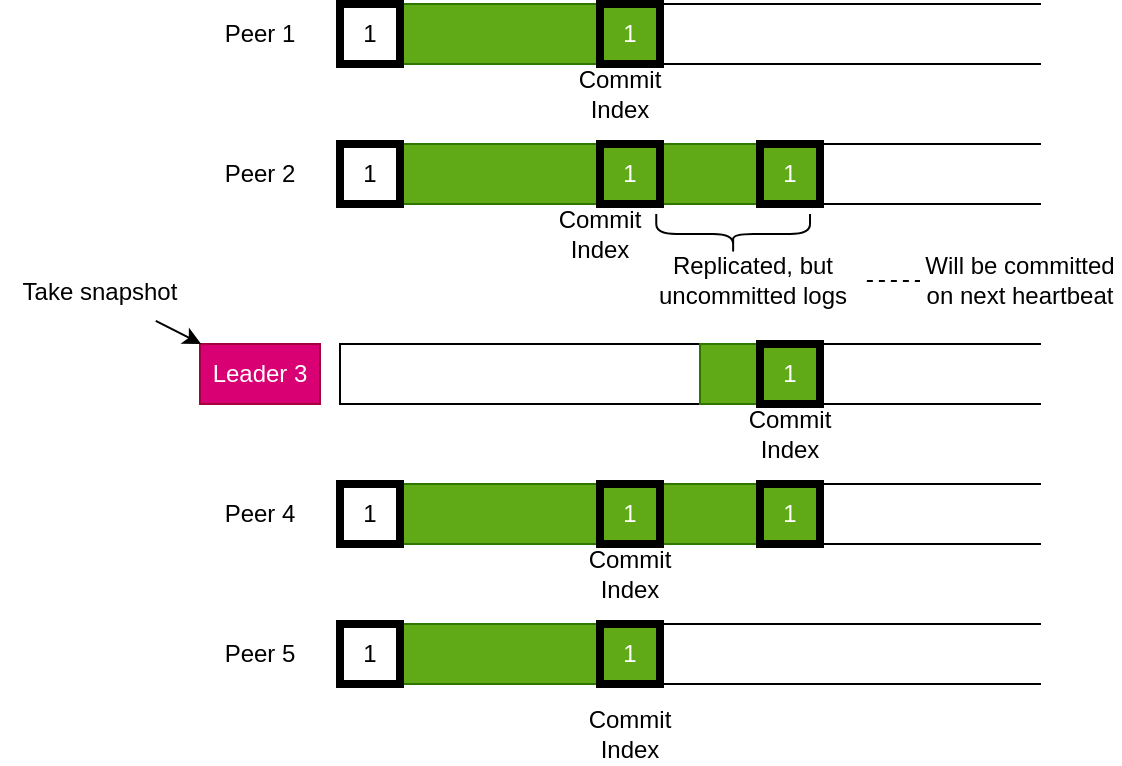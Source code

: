 <mxfile>
    <diagram id="Q9lrfwfsQ9Wmlzc_RXrY" name="Page-1">
        <mxGraphModel dx="1197" dy="662" grid="1" gridSize="10" guides="1" tooltips="1" connect="1" arrows="1" fold="1" page="1" pageScale="1" pageWidth="827" pageHeight="1169" math="0" shadow="0">
            <root>
                <mxCell id="0"/>
                <mxCell id="1" parent="0"/>
                <mxCell id="61" value="" style="shape=partialRectangle;whiteSpace=wrap;html=1;bottom=1;right=1;left=1;top=0;fillColor=none;routingCenterX=-0.5;rotation=90;" vertex="1" parent="1">
                    <mxGeometry x="340" y="60" width="30" height="350" as="geometry"/>
                </mxCell>
                <mxCell id="62" value="" style="shape=partialRectangle;whiteSpace=wrap;html=1;bottom=1;right=1;left=1;top=0;fillColor=none;routingCenterX=-0.5;rotation=90;" vertex="1" parent="1">
                    <mxGeometry x="340" y="130" width="30" height="350" as="geometry"/>
                </mxCell>
                <mxCell id="63" value="" style="shape=partialRectangle;whiteSpace=wrap;html=1;bottom=1;right=1;left=1;top=0;fillColor=none;routingCenterX=-0.5;rotation=90;" vertex="1" parent="1">
                    <mxGeometry x="340" y="200" width="30" height="350" as="geometry"/>
                </mxCell>
                <mxCell id="64" value="" style="rounded=0;whiteSpace=wrap;html=1;fillColor=#60a917;fontColor=#ffffff;strokeColor=#2D7600;" vertex="1" parent="1">
                    <mxGeometry x="360" y="220" width="60" height="30" as="geometry"/>
                </mxCell>
                <mxCell id="65" value="" style="rounded=0;whiteSpace=wrap;html=1;fillColor=#60a917;fontColor=#ffffff;strokeColor=#2D7600;" vertex="1" parent="1">
                    <mxGeometry x="180" y="290" width="240" height="30" as="geometry"/>
                </mxCell>
                <mxCell id="66" value="" style="rounded=0;whiteSpace=wrap;html=1;fillColor=#60a917;fontColor=#ffffff;strokeColor=#2D7600;" vertex="1" parent="1">
                    <mxGeometry x="180" y="360" width="160" height="30" as="geometry"/>
                </mxCell>
                <mxCell id="67" value="Peer 1" style="text;html=1;strokeColor=none;fillColor=none;align=center;verticalAlign=middle;whiteSpace=wrap;rounded=0;" vertex="1" parent="1">
                    <mxGeometry x="110" y="50" width="60" height="30" as="geometry"/>
                </mxCell>
                <mxCell id="68" value="Peer 2" style="text;html=1;strokeColor=none;fillColor=none;align=center;verticalAlign=middle;whiteSpace=wrap;rounded=0;" vertex="1" parent="1">
                    <mxGeometry x="110" y="120" width="60" height="30" as="geometry"/>
                </mxCell>
                <mxCell id="69" value="Leader 3" style="text;html=1;strokeColor=#A50040;fillColor=#d80073;align=center;verticalAlign=middle;whiteSpace=wrap;rounded=0;fontColor=#ffffff;" vertex="1" parent="1">
                    <mxGeometry x="110" y="220" width="60" height="30" as="geometry"/>
                </mxCell>
                <mxCell id="70" value="Peer 4" style="text;html=1;strokeColor=none;fillColor=none;align=center;verticalAlign=middle;whiteSpace=wrap;rounded=0;" vertex="1" parent="1">
                    <mxGeometry x="110" y="290" width="60" height="30" as="geometry"/>
                </mxCell>
                <mxCell id="71" value="Peer 5" style="text;html=1;strokeColor=none;fillColor=none;align=center;verticalAlign=middle;whiteSpace=wrap;rounded=0;" vertex="1" parent="1">
                    <mxGeometry x="110" y="360" width="60" height="30" as="geometry"/>
                </mxCell>
                <mxCell id="72" value="1" style="rounded=0;whiteSpace=wrap;html=1;fillColor=#60a917;fontColor=#ffffff;strokeColor=#000000;strokeWidth=4;" vertex="1" parent="1">
                    <mxGeometry x="390" y="220" width="30" height="30" as="geometry"/>
                </mxCell>
                <mxCell id="73" value="1" style="rounded=0;whiteSpace=wrap;html=1;fillColor=#60a917;fontColor=#ffffff;strokeColor=#000000;strokeWidth=4;" vertex="1" parent="1">
                    <mxGeometry x="390" y="290" width="30" height="30" as="geometry"/>
                </mxCell>
                <mxCell id="74" value="1" style="rounded=0;whiteSpace=wrap;html=1;fillColor=#60a917;fontColor=#ffffff;strokeColor=#000000;strokeWidth=4;" vertex="1" parent="1">
                    <mxGeometry x="310" y="360" width="30" height="30" as="geometry"/>
                </mxCell>
                <mxCell id="75" value="" style="shape=partialRectangle;whiteSpace=wrap;html=1;bottom=1;right=1;left=1;top=0;fillColor=none;routingCenterX=-0.5;rotation=90;" vertex="1" parent="1">
                    <mxGeometry x="340" y="-40" width="30" height="350" as="geometry"/>
                </mxCell>
                <mxCell id="76" value="" style="rounded=0;whiteSpace=wrap;html=1;fillColor=#60a917;fontColor=#ffffff;strokeColor=#2D7600;" vertex="1" parent="1">
                    <mxGeometry x="180" y="120" width="240" height="30" as="geometry"/>
                </mxCell>
                <mxCell id="77" value="1" style="rounded=0;whiteSpace=wrap;html=1;fillColor=#60a917;fontColor=#ffffff;strokeColor=#000000;strokeWidth=4;" vertex="1" parent="1">
                    <mxGeometry x="390" y="120" width="30" height="30" as="geometry"/>
                </mxCell>
                <mxCell id="78" value="" style="shape=partialRectangle;whiteSpace=wrap;html=1;bottom=1;right=1;left=1;top=0;fillColor=none;routingCenterX=-0.5;rotation=90;" vertex="1" parent="1">
                    <mxGeometry x="340" y="-110" width="30" height="350" as="geometry"/>
                </mxCell>
                <mxCell id="79" value="" style="rounded=0;whiteSpace=wrap;html=1;fillColor=#60a917;fontColor=#ffffff;strokeColor=#2D7600;" vertex="1" parent="1">
                    <mxGeometry x="180" y="50" width="150" height="30" as="geometry"/>
                </mxCell>
                <mxCell id="80" value="1" style="rounded=0;whiteSpace=wrap;html=1;fillColor=#60a917;fontColor=#ffffff;strokeColor=#000000;strokeWidth=4;" vertex="1" parent="1">
                    <mxGeometry x="310" y="50" width="30" height="30" as="geometry"/>
                </mxCell>
                <mxCell id="81" value="Commit Index" style="text;html=1;strokeColor=none;fillColor=none;align=center;verticalAlign=middle;whiteSpace=wrap;rounded=0;" vertex="1" parent="1">
                    <mxGeometry x="375" y="250" width="60" height="30" as="geometry"/>
                </mxCell>
                <mxCell id="82" value="1" style="rounded=0;whiteSpace=wrap;html=1;fillColor=#60a917;fontColor=#ffffff;strokeColor=#000000;strokeWidth=4;" vertex="1" parent="1">
                    <mxGeometry x="310" y="290" width="30" height="30" as="geometry"/>
                </mxCell>
                <mxCell id="83" value="Commit Index" style="text;html=1;strokeColor=none;fillColor=none;align=center;verticalAlign=middle;whiteSpace=wrap;rounded=0;" vertex="1" parent="1">
                    <mxGeometry x="295" y="320" width="60" height="30" as="geometry"/>
                </mxCell>
                <mxCell id="84" value="Commit Index" style="text;html=1;strokeColor=none;fillColor=none;align=center;verticalAlign=middle;whiteSpace=wrap;rounded=0;" vertex="1" parent="1">
                    <mxGeometry x="280" y="150" width="60" height="30" as="geometry"/>
                </mxCell>
                <mxCell id="85" value="1" style="rounded=0;whiteSpace=wrap;html=1;fillColor=#60a917;fontColor=#ffffff;strokeColor=#000000;strokeWidth=4;" vertex="1" parent="1">
                    <mxGeometry x="310" y="120" width="30" height="30" as="geometry"/>
                </mxCell>
                <mxCell id="86" value="Commit Index" style="text;html=1;strokeColor=none;fillColor=none;align=center;verticalAlign=middle;whiteSpace=wrap;rounded=0;" vertex="1" parent="1">
                    <mxGeometry x="295" y="400" width="60" height="30" as="geometry"/>
                </mxCell>
                <mxCell id="87" value="" style="shape=curlyBracket;whiteSpace=wrap;html=1;rounded=1;rotation=-90;" vertex="1" parent="1">
                    <mxGeometry x="366.57" y="126.56" width="20" height="76.88" as="geometry"/>
                </mxCell>
                <mxCell id="88" value="Replicated, but uncommitted logs" style="text;html=1;strokeColor=none;fillColor=none;align=center;verticalAlign=middle;whiteSpace=wrap;rounded=0;" vertex="1" parent="1">
                    <mxGeometry x="330" y="173.44" width="113.43" height="30" as="geometry"/>
                </mxCell>
                <mxCell id="89" value="" style="endArrow=none;dashed=1;html=1;" edge="1" parent="1" source="88" target="90">
                    <mxGeometry width="50" height="50" relative="1" as="geometry">
                        <mxPoint x="570" y="176.56" as="sourcePoint"/>
                        <mxPoint x="560" y="188" as="targetPoint"/>
                        <Array as="points"/>
                    </mxGeometry>
                </mxCell>
                <mxCell id="90" value="Will be committed on next heartbeat" style="text;html=1;strokeColor=none;fillColor=none;align=center;verticalAlign=middle;whiteSpace=wrap;rounded=0;" vertex="1" parent="1">
                    <mxGeometry x="470" y="173.44" width="100" height="30" as="geometry"/>
                </mxCell>
                <mxCell id="91" value="Commit Index" style="text;html=1;strokeColor=none;fillColor=none;align=center;verticalAlign=middle;whiteSpace=wrap;rounded=0;" vertex="1" parent="1">
                    <mxGeometry x="290" y="80" width="60" height="30" as="geometry"/>
                </mxCell>
                <mxCell id="93" style="edgeStyle=none;html=1;" edge="1" parent="1" source="92" target="69">
                    <mxGeometry relative="1" as="geometry"/>
                </mxCell>
                <mxCell id="92" value="Take snapshot" style="text;html=1;strokeColor=none;fillColor=none;align=center;verticalAlign=middle;whiteSpace=wrap;rounded=0;" vertex="1" parent="1">
                    <mxGeometry x="10" y="180" width="100" height="28.44" as="geometry"/>
                </mxCell>
                <mxCell id="95" value="&lt;font color=&quot;#000000&quot;&gt;1&lt;/font&gt;" style="rounded=0;whiteSpace=wrap;html=1;strokeWidth=4;fillColor=#FFFFFF;strokeColor=#000000;" vertex="1" parent="1">
                    <mxGeometry x="180" y="50" width="30" height="30" as="geometry"/>
                </mxCell>
                <mxCell id="96" value="&lt;font color=&quot;#000000&quot;&gt;1&lt;/font&gt;" style="rounded=0;whiteSpace=wrap;html=1;strokeWidth=4;fillColor=#FFFFFF;strokeColor=#000000;" vertex="1" parent="1">
                    <mxGeometry x="180" y="120" width="30" height="30" as="geometry"/>
                </mxCell>
                <mxCell id="97" value="&lt;font color=&quot;#000000&quot;&gt;1&lt;/font&gt;" style="rounded=0;whiteSpace=wrap;html=1;strokeWidth=4;fillColor=#FFFFFF;strokeColor=#000000;" vertex="1" parent="1">
                    <mxGeometry x="180" y="290" width="30" height="30" as="geometry"/>
                </mxCell>
                <mxCell id="98" value="&lt;font color=&quot;#000000&quot;&gt;1&lt;/font&gt;" style="rounded=0;whiteSpace=wrap;html=1;strokeWidth=4;fillColor=#FFFFFF;strokeColor=#000000;" vertex="1" parent="1">
                    <mxGeometry x="180" y="360" width="30" height="30" as="geometry"/>
                </mxCell>
            </root>
        </mxGraphModel>
    </diagram>
</mxfile>